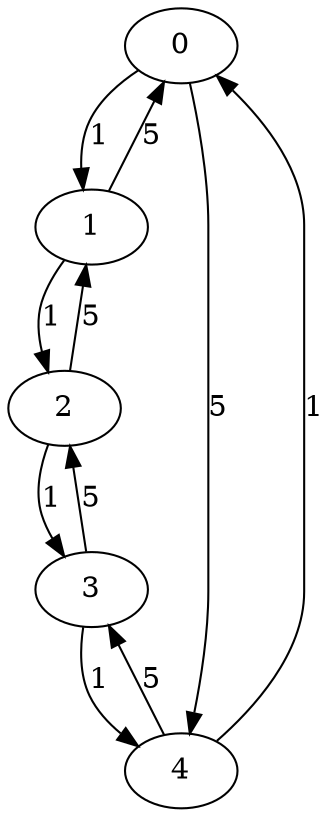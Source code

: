 digraph Map {
    "0" -> "1" [label=1];
    "0" -> "4" [label=5];
    "1" -> "0" [label=5];
    "1" -> "2" [label=1];
    "2" -> "1" [label=5];
    "2" -> "3" [label=1];
    "3" -> "2" [label=5];
    "3" -> "4" [label=1];
    "4" -> "0" [label=1];
    "4" -> "3" [label=5];
}